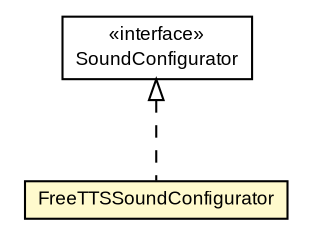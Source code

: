 #!/usr/local/bin/dot
#
# Class diagram 
# Generated by UmlGraph version 4.6 (http://www.spinellis.gr/sw/umlgraph)
#

digraph G {
	edge [fontname="arial",fontsize=10,labelfontname="arial",labelfontsize=10];
	node [fontname="arial",fontsize=10,shape=plaintext];
	// com.octo.captcha.component.sound.soundconfigurator.FreeTTSSoundConfigurator
	c56 [label=<<table border="0" cellborder="1" cellspacing="0" cellpadding="2" port="p" bgcolor="lemonChiffon" href="./FreeTTSSoundConfigurator.html">
		<tr><td><table border="0" cellspacing="0" cellpadding="1">
			<tr><td> FreeTTSSoundConfigurator </td></tr>
		</table></td></tr>
		</table>>, fontname="arial", fontcolor="black", fontsize=9.0];
	//com.octo.captcha.component.sound.soundconfigurator.FreeTTSSoundConfigurator implements com.octo.captcha.component.sound.soundconfigurator.SoundConfigurator
	c82:p -> c56:p [dir=back,arrowtail=empty,style=dashed];
	// com.octo.captcha.component.sound.soundconfigurator.SoundConfigurator
	c82 [label=<<table border="0" cellborder="1" cellspacing="0" cellpadding="2" port="p" href="http://java.sun.com/j2se/1.4.2/docs/api/com/octo/captcha/component/sound/soundconfigurator/SoundConfigurator.html">
		<tr><td><table border="0" cellspacing="0" cellpadding="1">
			<tr><td> &laquo;interface&raquo; </td></tr>
			<tr><td> SoundConfigurator </td></tr>
		</table></td></tr>
		</table>>, fontname="arial", fontcolor="black", fontsize=9.0];
}

